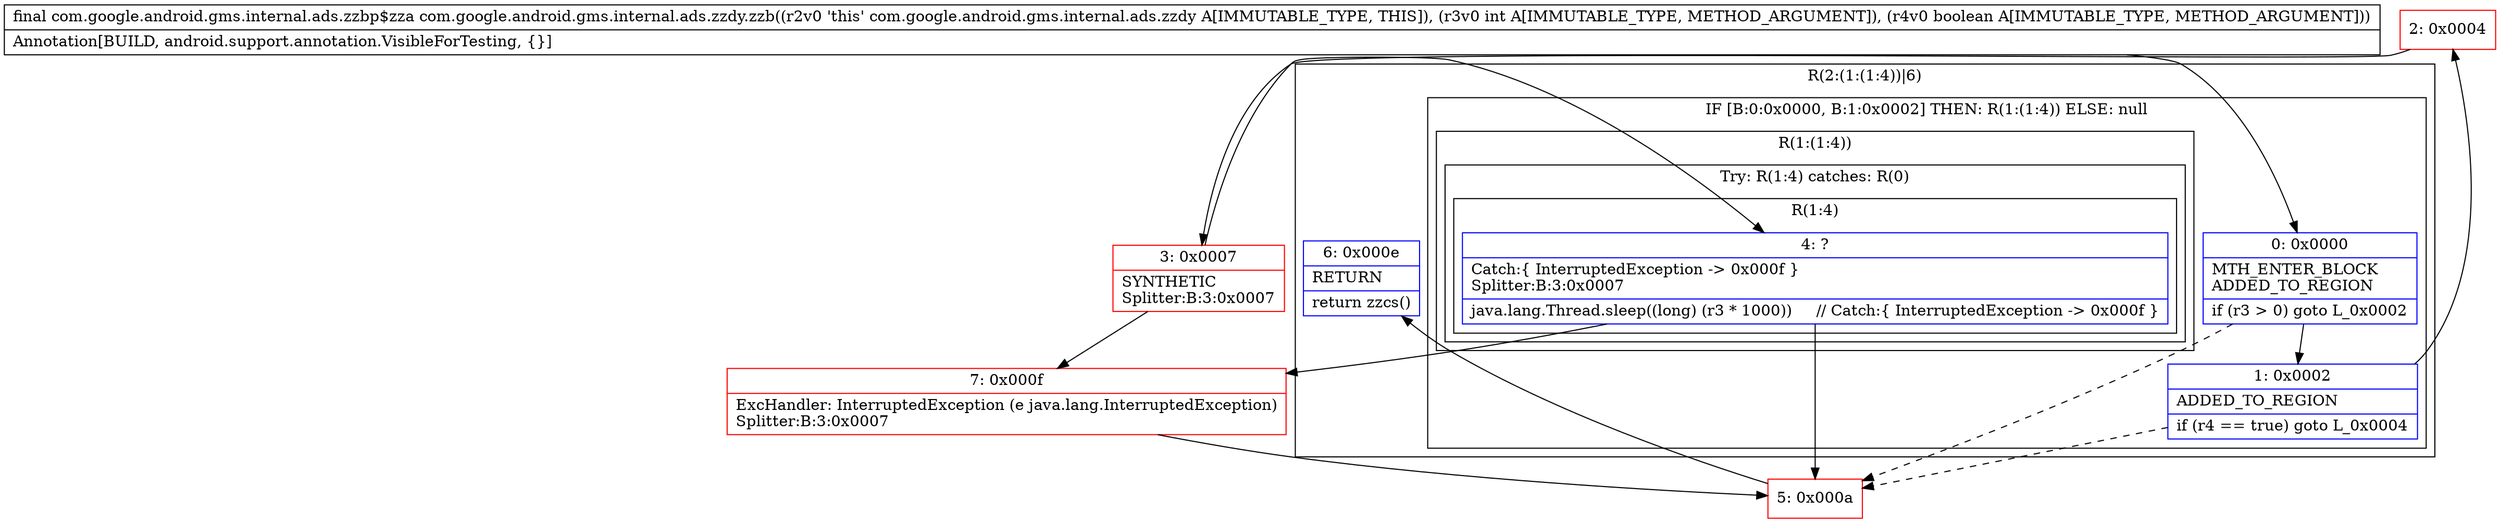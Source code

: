 digraph "CFG forcom.google.android.gms.internal.ads.zzdy.zzb(IZ)Lcom\/google\/android\/gms\/internal\/ads\/zzbp$zza;" {
subgraph cluster_Region_412934483 {
label = "R(2:(1:(1:4))|6)";
node [shape=record,color=blue];
subgraph cluster_IfRegion_83353265 {
label = "IF [B:0:0x0000, B:1:0x0002] THEN: R(1:(1:4)) ELSE: null";
node [shape=record,color=blue];
Node_0 [shape=record,label="{0\:\ 0x0000|MTH_ENTER_BLOCK\lADDED_TO_REGION\l|if (r3 \> 0) goto L_0x0002\l}"];
Node_1 [shape=record,label="{1\:\ 0x0002|ADDED_TO_REGION\l|if (r4 == true) goto L_0x0004\l}"];
subgraph cluster_Region_1737385881 {
label = "R(1:(1:4))";
node [shape=record,color=blue];
subgraph cluster_TryCatchRegion_1381950096 {
label = "Try: R(1:4) catches: R(0)";
node [shape=record,color=blue];
subgraph cluster_Region_766969841 {
label = "R(1:4)";
node [shape=record,color=blue];
Node_4 [shape=record,label="{4\:\ ?|Catch:\{ InterruptedException \-\> 0x000f \}\lSplitter:B:3:0x0007\l|java.lang.Thread.sleep((long) (r3 * 1000))     \/\/ Catch:\{ InterruptedException \-\> 0x000f \}\l}"];
}
subgraph cluster_Region_395269792 {
label = "R(0) | ExcHandler: InterruptedException (e java.lang.InterruptedException)\l";
node [shape=record,color=blue];
}
}
}
}
Node_6 [shape=record,label="{6\:\ 0x000e|RETURN\l|return zzcs()\l}"];
}
subgraph cluster_Region_395269792 {
label = "R(0) | ExcHandler: InterruptedException (e java.lang.InterruptedException)\l";
node [shape=record,color=blue];
}
Node_2 [shape=record,color=red,label="{2\:\ 0x0004}"];
Node_3 [shape=record,color=red,label="{3\:\ 0x0007|SYNTHETIC\lSplitter:B:3:0x0007\l}"];
Node_5 [shape=record,color=red,label="{5\:\ 0x000a}"];
Node_7 [shape=record,color=red,label="{7\:\ 0x000f|ExcHandler: InterruptedException (e java.lang.InterruptedException)\lSplitter:B:3:0x0007\l}"];
MethodNode[shape=record,label="{final com.google.android.gms.internal.ads.zzbp$zza com.google.android.gms.internal.ads.zzdy.zzb((r2v0 'this' com.google.android.gms.internal.ads.zzdy A[IMMUTABLE_TYPE, THIS]), (r3v0 int A[IMMUTABLE_TYPE, METHOD_ARGUMENT]), (r4v0 boolean A[IMMUTABLE_TYPE, METHOD_ARGUMENT]))  | Annotation[BUILD, android.support.annotation.VisibleForTesting, \{\}]\l}"];
MethodNode -> Node_0;
Node_0 -> Node_1;
Node_0 -> Node_5[style=dashed];
Node_1 -> Node_2;
Node_1 -> Node_5[style=dashed];
Node_4 -> Node_5;
Node_4 -> Node_7;
Node_2 -> Node_3;
Node_3 -> Node_4;
Node_3 -> Node_7;
Node_5 -> Node_6;
Node_7 -> Node_5;
}

